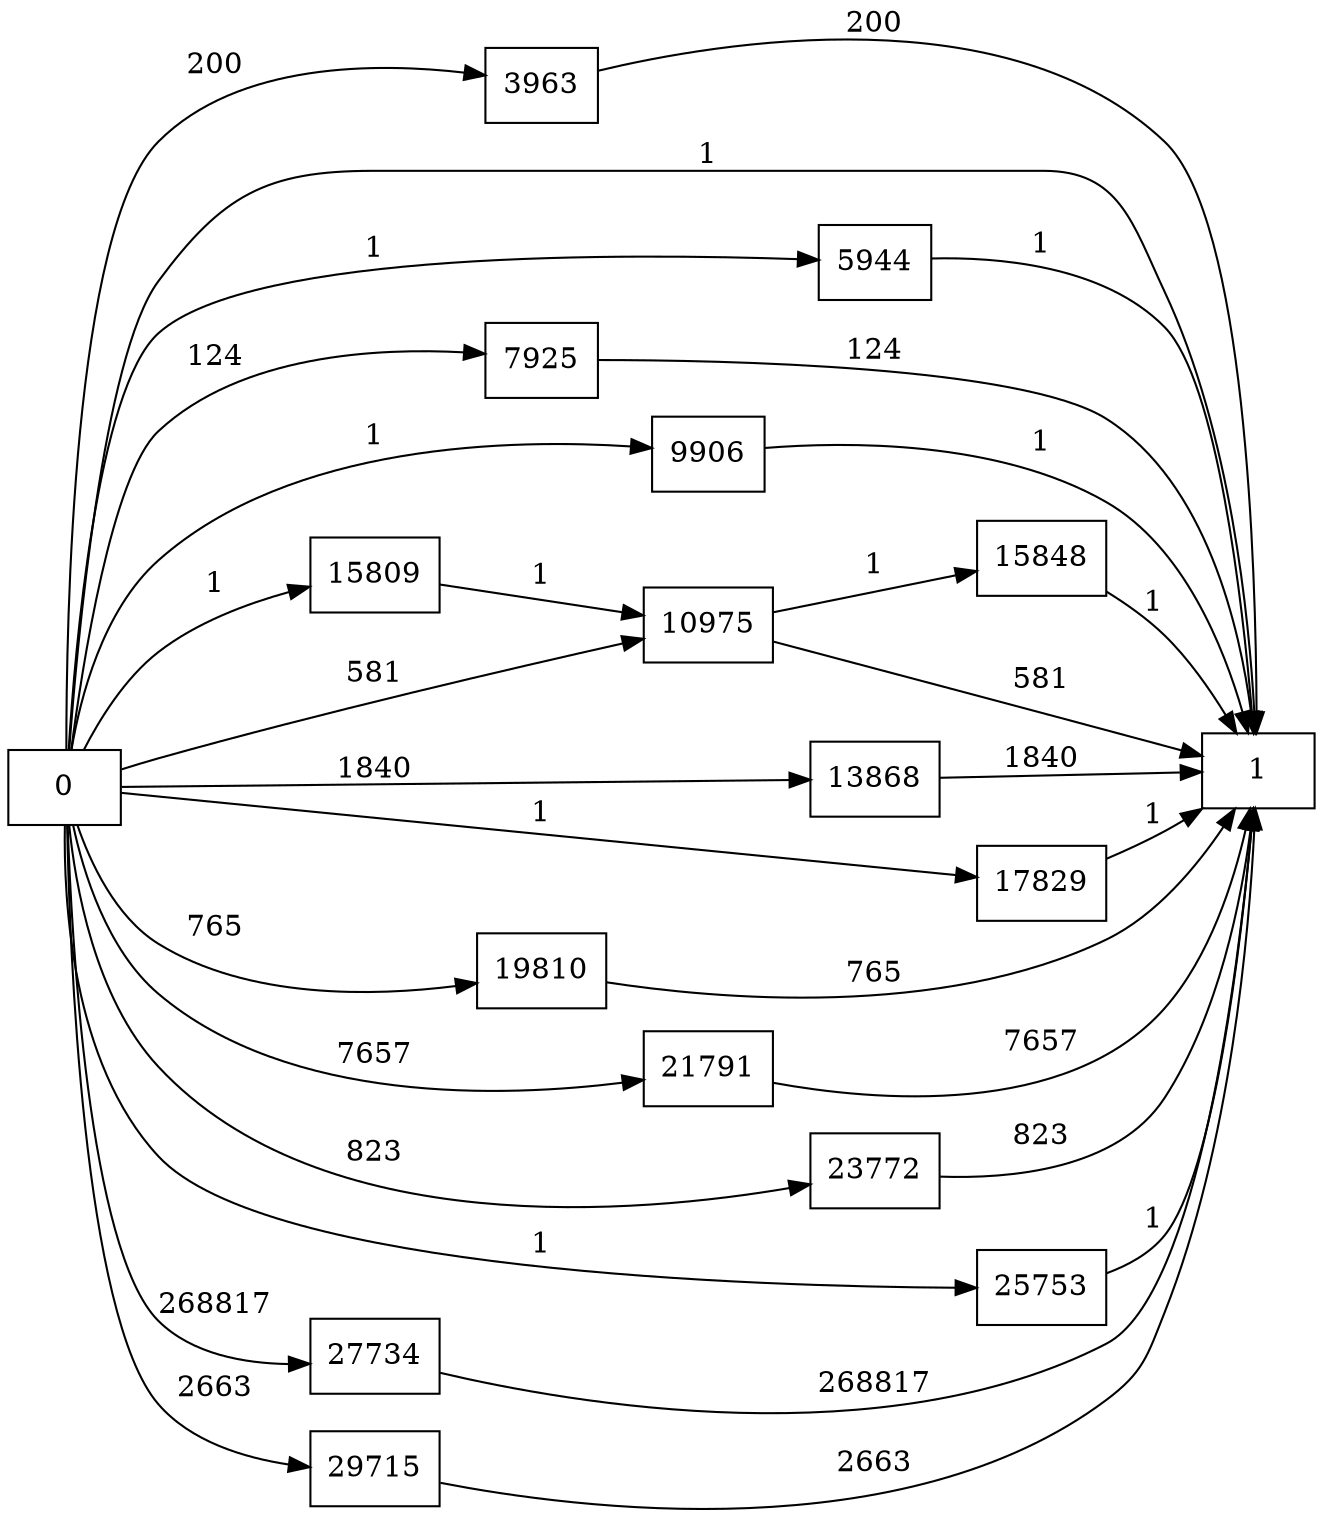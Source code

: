 digraph {
	graph [rankdir=LR]
	node [shape=rectangle]
	3963 -> 1 [label=200]
	5944 -> 1 [label=1]
	7925 -> 1 [label=124]
	9906 -> 1 [label=1]
	10975 -> 1 [label=581]
	10975 -> 15848 [label=1]
	13868 -> 1 [label=1840]
	15809 -> 10975 [label=1]
	15848 -> 1 [label=1]
	17829 -> 1 [label=1]
	19810 -> 1 [label=765]
	21791 -> 1 [label=7657]
	23772 -> 1 [label=823]
	25753 -> 1 [label=1]
	27734 -> 1 [label=268817]
	29715 -> 1 [label=2663]
	0 -> 1 [label=1]
	0 -> 3963 [label=200]
	0 -> 5944 [label=1]
	0 -> 7925 [label=124]
	0 -> 9906 [label=1]
	0 -> 10975 [label=581]
	0 -> 13868 [label=1840]
	0 -> 15809 [label=1]
	0 -> 17829 [label=1]
	0 -> 19810 [label=765]
	0 -> 21791 [label=7657]
	0 -> 23772 [label=823]
	0 -> 25753 [label=1]
	0 -> 27734 [label=268817]
	0 -> 29715 [label=2663]
}
